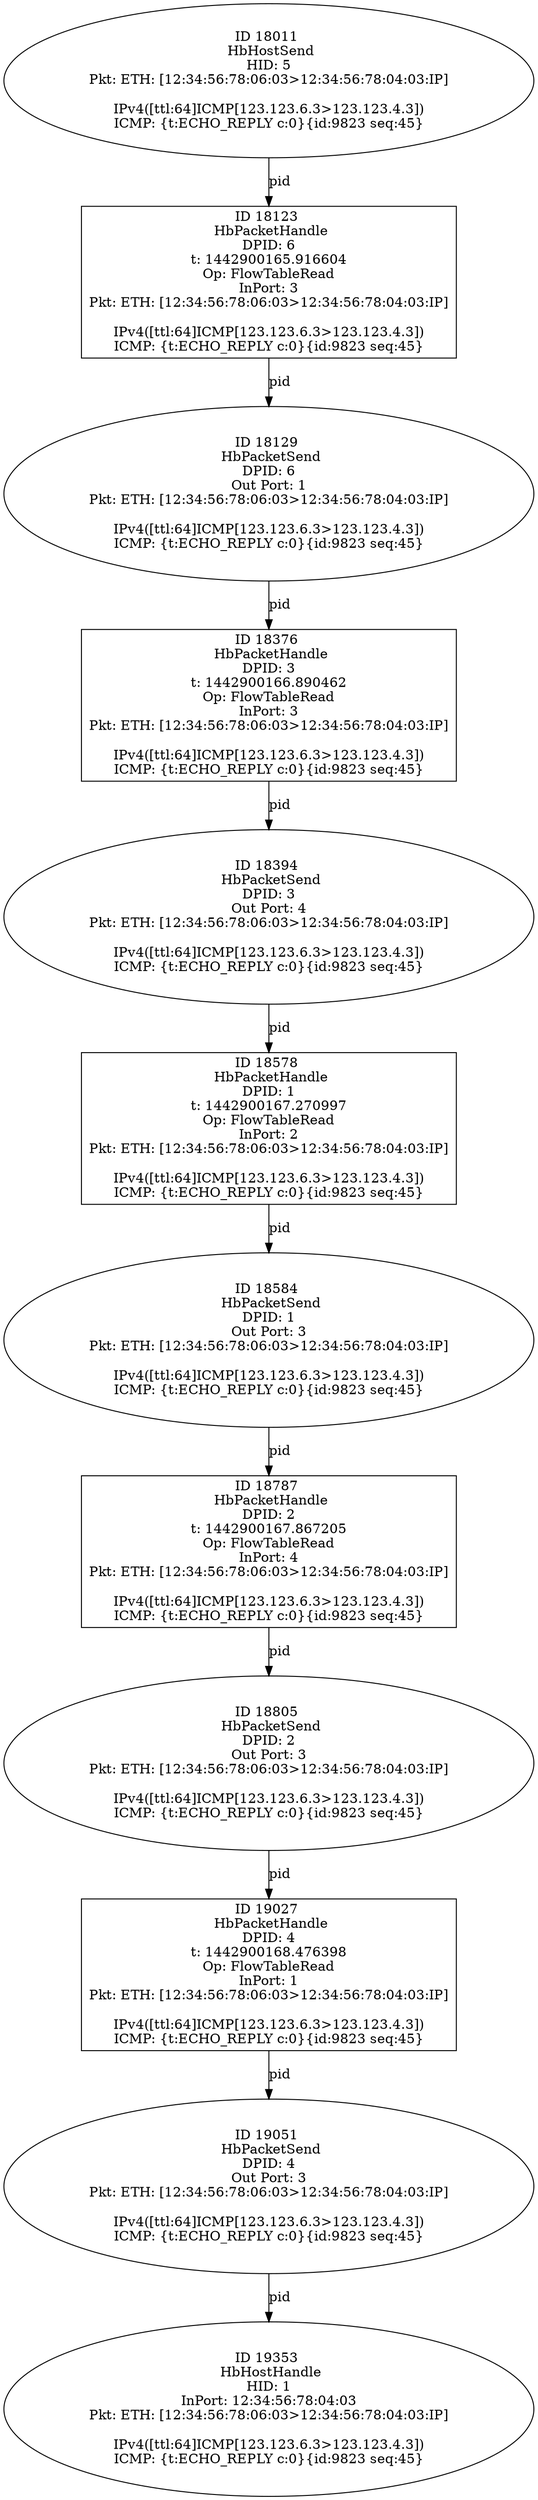 strict digraph G {
18787 [shape=box, event=<hb_events.HbPacketHandle object at 0x10be77f90>, label="ID 18787 
 HbPacketHandle
DPID: 2
t: 1442900167.867205
Op: FlowTableRead
InPort: 4
Pkt: ETH: [12:34:56:78:06:03>12:34:56:78:04:03:IP]

IPv4([ttl:64]ICMP[123.123.6.3>123.123.4.3])
ICMP: {t:ECHO_REPLY c:0}{id:9823 seq:45}"];
18123 [shape=box, event=<hb_events.HbPacketHandle object at 0x10baa8910>, label="ID 18123 
 HbPacketHandle
DPID: 6
t: 1442900165.916604
Op: FlowTableRead
InPort: 3
Pkt: ETH: [12:34:56:78:06:03>12:34:56:78:04:03:IP]

IPv4([ttl:64]ICMP[123.123.6.3>123.123.4.3])
ICMP: {t:ECHO_REPLY c:0}{id:9823 seq:45}"];
18376 [shape=box, event=<hb_events.HbPacketHandle object at 0x10bbfba10>, label="ID 18376 
 HbPacketHandle
DPID: 3
t: 1442900166.890462
Op: FlowTableRead
InPort: 3
Pkt: ETH: [12:34:56:78:06:03>12:34:56:78:04:03:IP]

IPv4([ttl:64]ICMP[123.123.6.3>123.123.4.3])
ICMP: {t:ECHO_REPLY c:0}{id:9823 seq:45}"];
19051 [shape=oval, event=<hb_events.HbPacketSend object at 0x10bfe21d0>, label="ID 19051 
 HbPacketSend
DPID: 4
Out Port: 3
Pkt: ETH: [12:34:56:78:06:03>12:34:56:78:04:03:IP]

IPv4([ttl:64]ICMP[123.123.6.3>123.123.4.3])
ICMP: {t:ECHO_REPLY c:0}{id:9823 seq:45}"];
18129 [shape=oval, event=<hb_events.HbPacketSend object at 0x10bab5610>, label="ID 18129 
 HbPacketSend
DPID: 6
Out Port: 1
Pkt: ETH: [12:34:56:78:06:03>12:34:56:78:04:03:IP]

IPv4([ttl:64]ICMP[123.123.6.3>123.123.4.3])
ICMP: {t:ECHO_REPLY c:0}{id:9823 seq:45}"];
18578 [shape=box, event=<hb_events.HbPacketHandle object at 0x10bd51d90>, label="ID 18578 
 HbPacketHandle
DPID: 1
t: 1442900167.270997
Op: FlowTableRead
InPort: 2
Pkt: ETH: [12:34:56:78:06:03>12:34:56:78:04:03:IP]

IPv4([ttl:64]ICMP[123.123.6.3>123.123.4.3])
ICMP: {t:ECHO_REPLY c:0}{id:9823 seq:45}"];
19027 [shape=box, event=<hb_events.HbPacketHandle object at 0x10bfe2f10>, label="ID 19027 
 HbPacketHandle
DPID: 4
t: 1442900168.476398
Op: FlowTableRead
InPort: 1
Pkt: ETH: [12:34:56:78:06:03>12:34:56:78:04:03:IP]

IPv4([ttl:64]ICMP[123.123.6.3>123.123.4.3])
ICMP: {t:ECHO_REPLY c:0}{id:9823 seq:45}"];
18805 [shape=oval, event=<hb_events.HbPacketSend object at 0x10be7de50>, label="ID 18805 
 HbPacketSend
DPID: 2
Out Port: 3
Pkt: ETH: [12:34:56:78:06:03>12:34:56:78:04:03:IP]

IPv4([ttl:64]ICMP[123.123.6.3>123.123.4.3])
ICMP: {t:ECHO_REPLY c:0}{id:9823 seq:45}"];
18584 [shape=oval, event=<hb_events.HbPacketSend object at 0x10bd2b610>, label="ID 18584 
 HbPacketSend
DPID: 1
Out Port: 3
Pkt: ETH: [12:34:56:78:06:03>12:34:56:78:04:03:IP]

IPv4([ttl:64]ICMP[123.123.6.3>123.123.4.3])
ICMP: {t:ECHO_REPLY c:0}{id:9823 seq:45}"];
19353 [shape=oval, event=<hb_events.HbHostHandle object at 0x10c0fd590>, label="ID 19353 
 HbHostHandle
HID: 1
InPort: 12:34:56:78:04:03
Pkt: ETH: [12:34:56:78:06:03>12:34:56:78:04:03:IP]

IPv4([ttl:64]ICMP[123.123.6.3>123.123.4.3])
ICMP: {t:ECHO_REPLY c:0}{id:9823 seq:45}"];
18394 [shape=oval, event=<hb_events.HbPacketSend object at 0x10bc0b050>, label="ID 18394 
 HbPacketSend
DPID: 3
Out Port: 4
Pkt: ETH: [12:34:56:78:06:03>12:34:56:78:04:03:IP]

IPv4([ttl:64]ICMP[123.123.6.3>123.123.4.3])
ICMP: {t:ECHO_REPLY c:0}{id:9823 seq:45}"];
18011 [shape=oval, event=<hb_events.HbHostSend object at 0x10ba1bb10>, label="ID 18011 
 HbHostSend
HID: 5
Pkt: ETH: [12:34:56:78:06:03>12:34:56:78:04:03:IP]

IPv4([ttl:64]ICMP[123.123.6.3>123.123.4.3])
ICMP: {t:ECHO_REPLY c:0}{id:9823 seq:45}"];
18787 -> 18805  [rel=pid, label=pid];
18123 -> 18129  [rel=pid, label=pid];
18376 -> 18394  [rel=pid, label=pid];
19051 -> 19353  [rel=pid, label=pid];
18129 -> 18376  [rel=pid, label=pid];
18578 -> 18584  [rel=pid, label=pid];
19027 -> 19051  [rel=pid, label=pid];
18805 -> 19027  [rel=pid, label=pid];
18584 -> 18787  [rel=pid, label=pid];
18394 -> 18578  [rel=pid, label=pid];
18011 -> 18123  [rel=pid, label=pid];
}
